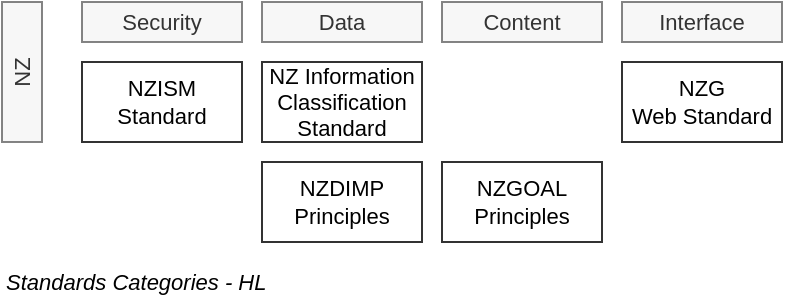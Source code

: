 <mxfile version="18.0.2" type="google"><diagram id="2fjsWP-d63S7Jd8h7hcB" name="NZ Mandated Standards"><mxGraphModel grid="1" page="1" gridSize="10" guides="1" tooltips="1" connect="1" arrows="1" fold="1" pageScale="1" pageWidth="827" pageHeight="1169" math="0" shadow="0"><root><mxCell id="-pQhxQ6hN1Ev32uxaDXk-0"/><mxCell id="-pQhxQ6hN1Ev32uxaDXk-1" parent="-pQhxQ6hN1Ev32uxaDXk-0"/><mxCell id="tI02xivyN-2B1kGV61Fn-1" value="Standards Categories - HL" style="text;html=1;strokeColor=none;fillColor=none;align=left;verticalAlign=middle;whiteSpace=wrap;rounded=0;fontSize=11;opacity=80;fontStyle=2" vertex="1" parent="-pQhxQ6hN1Ev32uxaDXk-1"><mxGeometry x="120" y="300" width="200" height="20" as="geometry"/></mxCell><mxCell id="tI02xivyN-2B1kGV61Fn-2" value="NZISM&lt;br&gt;Standard" style="rounded=0;whiteSpace=wrap;html=1;fontSize=11;fillColor=none;align=center;opacity=80;" vertex="1" parent="-pQhxQ6hN1Ev32uxaDXk-1"><mxGeometry x="160" y="200" width="80" height="40" as="geometry"/></mxCell><mxCell id="IhG2FxugE-JnfQqcH9RA-0" value="NZ" style="rounded=0;whiteSpace=wrap;html=1;fontSize=11;fillColor=#f5f5f5;align=center;opacity=80;strokeColor=#666666;fontColor=#333333;horizontal=0;" vertex="1" parent="-pQhxQ6hN1Ev32uxaDXk-1"><mxGeometry x="120" y="170" width="20" height="70" as="geometry"/></mxCell><mxCell id="IhG2FxugE-JnfQqcH9RA-1" value="NZG&lt;br&gt;Web Standard" style="rounded=0;whiteSpace=wrap;html=1;fontSize=11;fillColor=none;align=center;opacity=80;" vertex="1" parent="-pQhxQ6hN1Ev32uxaDXk-1"><mxGeometry x="430" y="200" width="80" height="40" as="geometry"/></mxCell><mxCell id="IhG2FxugE-JnfQqcH9RA-2" value="NZGOAL&lt;br&gt;Principles" style="rounded=0;whiteSpace=wrap;html=1;fontSize=11;fillColor=none;align=center;opacity=80;" vertex="1" parent="-pQhxQ6hN1Ev32uxaDXk-1"><mxGeometry x="340" y="250" width="80" height="40" as="geometry"/></mxCell><mxCell id="IhG2FxugE-JnfQqcH9RA-3" value="Security" style="rounded=0;whiteSpace=wrap;html=1;fontSize=11;fillColor=#f5f5f5;align=center;opacity=80;strokeColor=#666666;fontColor=#333333;" vertex="1" parent="-pQhxQ6hN1Ev32uxaDXk-1"><mxGeometry x="160" y="170" width="80" height="20" as="geometry"/></mxCell><mxCell id="IhG2FxugE-JnfQqcH9RA-4" value="Content" style="rounded=0;whiteSpace=wrap;html=1;fontSize=11;fillColor=#f5f5f5;align=center;opacity=80;strokeColor=#666666;fontColor=#333333;" vertex="1" parent="-pQhxQ6hN1Ev32uxaDXk-1"><mxGeometry x="340" y="170" width="80" height="20" as="geometry"/></mxCell><mxCell id="IhG2FxugE-JnfQqcH9RA-5" value="Interface" style="rounded=0;whiteSpace=wrap;html=1;fontSize=11;fillColor=#f5f5f5;align=center;opacity=80;strokeColor=#666666;fontColor=#333333;" vertex="1" parent="-pQhxQ6hN1Ev32uxaDXk-1"><mxGeometry x="430" y="170" width="80" height="20" as="geometry"/></mxCell><mxCell id="IhG2FxugE-JnfQqcH9RA-6" value="NZDIMP&lt;br&gt;Principles" style="rounded=0;whiteSpace=wrap;html=1;fontSize=11;fillColor=none;align=center;opacity=80;" vertex="1" parent="-pQhxQ6hN1Ev32uxaDXk-1"><mxGeometry x="250" y="250" width="80" height="40" as="geometry"/></mxCell><mxCell id="IhG2FxugE-JnfQqcH9RA-7" value="Data" style="rounded=0;whiteSpace=wrap;html=1;fontSize=11;fillColor=#f5f5f5;align=center;opacity=80;strokeColor=#666666;fontColor=#333333;" vertex="1" parent="-pQhxQ6hN1Ev32uxaDXk-1"><mxGeometry x="250" y="170" width="80" height="20" as="geometry"/></mxCell><mxCell id="IhG2FxugE-JnfQqcH9RA-8" value="NZ Information Classification&lt;br&gt;Standard" style="rounded=0;whiteSpace=wrap;html=1;fontSize=11;fillColor=none;align=center;opacity=80;" vertex="1" parent="-pQhxQ6hN1Ev32uxaDXk-1"><mxGeometry x="250" y="200" width="80" height="40" as="geometry"/></mxCell></root></mxGraphModel></diagram></mxfile>